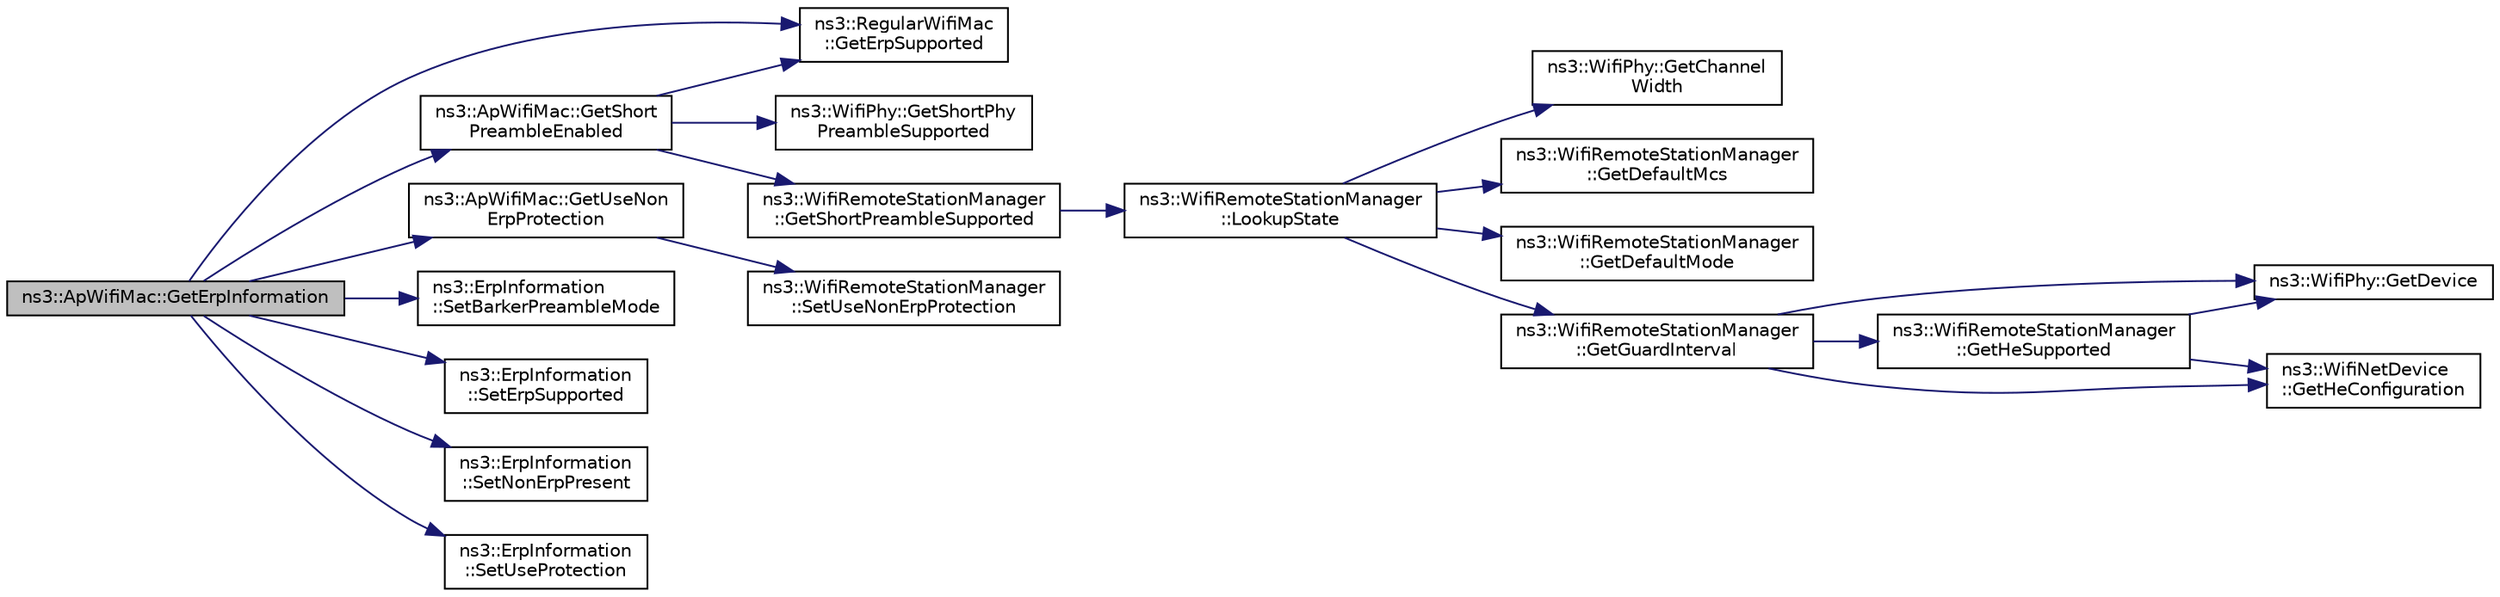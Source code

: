 digraph "ns3::ApWifiMac::GetErpInformation"
{
 // LATEX_PDF_SIZE
  edge [fontname="Helvetica",fontsize="10",labelfontname="Helvetica",labelfontsize="10"];
  node [fontname="Helvetica",fontsize="10",shape=record];
  rankdir="LR";
  Node1 [label="ns3::ApWifiMac::GetErpInformation",height=0.2,width=0.4,color="black", fillcolor="grey75", style="filled", fontcolor="black",tooltip="Return the ERP information of the current AP."];
  Node1 -> Node2 [color="midnightblue",fontsize="10",style="solid",fontname="Helvetica"];
  Node2 [label="ns3::RegularWifiMac\l::GetErpSupported",height=0.2,width=0.4,color="black", fillcolor="white", style="filled",URL="$classns3_1_1_regular_wifi_mac.html#a6ae4d610b553f1a4715e429efc334375",tooltip="Return whether the device supports ERP."];
  Node1 -> Node3 [color="midnightblue",fontsize="10",style="solid",fontname="Helvetica"];
  Node3 [label="ns3::ApWifiMac::GetShort\lPreambleEnabled",height=0.2,width=0.4,color="black", fillcolor="white", style="filled",URL="$classns3_1_1_ap_wifi_mac.html#aca9e80b07b0ef708aa9e06c3272b6efa",tooltip="Determine whether short preamble should be enabled or not in the BSS."];
  Node3 -> Node2 [color="midnightblue",fontsize="10",style="solid",fontname="Helvetica"];
  Node3 -> Node4 [color="midnightblue",fontsize="10",style="solid",fontname="Helvetica"];
  Node4 [label="ns3::WifiPhy::GetShortPhy\lPreambleSupported",height=0.2,width=0.4,color="black", fillcolor="white", style="filled",URL="$classns3_1_1_wifi_phy.html#a20ff23213910238c9b93d44f4e966b9d",tooltip="Return whether short PHY preamble is supported."];
  Node3 -> Node5 [color="midnightblue",fontsize="10",style="solid",fontname="Helvetica"];
  Node5 [label="ns3::WifiRemoteStationManager\l::GetShortPreambleSupported",height=0.2,width=0.4,color="black", fillcolor="white", style="filled",URL="$classns3_1_1_wifi_remote_station_manager.html#a424c8e53ce51d46a143eac39196d2038",tooltip="Return whether the station supports short PHY preamble or not."];
  Node5 -> Node6 [color="midnightblue",fontsize="10",style="solid",fontname="Helvetica"];
  Node6 [label="ns3::WifiRemoteStationManager\l::LookupState",height=0.2,width=0.4,color="black", fillcolor="white", style="filled",URL="$classns3_1_1_wifi_remote_station_manager.html#a6a5c20f231324799e383594b546ca733",tooltip="Return the state of the station associated with the given address."];
  Node6 -> Node7 [color="midnightblue",fontsize="10",style="solid",fontname="Helvetica"];
  Node7 [label="ns3::WifiPhy::GetChannel\lWidth",height=0.2,width=0.4,color="black", fillcolor="white", style="filled",URL="$classns3_1_1_wifi_phy.html#af55a96fc67e724abd99aeaeab826187f",tooltip=" "];
  Node6 -> Node8 [color="midnightblue",fontsize="10",style="solid",fontname="Helvetica"];
  Node8 [label="ns3::WifiRemoteStationManager\l::GetDefaultMcs",height=0.2,width=0.4,color="black", fillcolor="white", style="filled",URL="$classns3_1_1_wifi_remote_station_manager.html#a2422db307a1cd07b938ec2d4b8442668",tooltip="Return the default Modulation and Coding Scheme (MCS) index."];
  Node6 -> Node9 [color="midnightblue",fontsize="10",style="solid",fontname="Helvetica"];
  Node9 [label="ns3::WifiRemoteStationManager\l::GetDefaultMode",height=0.2,width=0.4,color="black", fillcolor="white", style="filled",URL="$classns3_1_1_wifi_remote_station_manager.html#a0f76976a6d7a8761b1ae1b9b74f18fbf",tooltip="Return the default transmission mode."];
  Node6 -> Node10 [color="midnightblue",fontsize="10",style="solid",fontname="Helvetica"];
  Node10 [label="ns3::WifiRemoteStationManager\l::GetGuardInterval",height=0.2,width=0.4,color="black", fillcolor="white", style="filled",URL="$classns3_1_1_wifi_remote_station_manager.html#af042a3c6cc1e936255e794c4aa21e68c",tooltip="Return the supported HE guard interval duration (in nanoseconds)."];
  Node10 -> Node11 [color="midnightblue",fontsize="10",style="solid",fontname="Helvetica"];
  Node11 [label="ns3::WifiPhy::GetDevice",height=0.2,width=0.4,color="black", fillcolor="white", style="filled",URL="$classns3_1_1_wifi_phy.html#adf2fa40dcba4e52e9bc67c6ffc819170",tooltip="Return the device this PHY is associated with."];
  Node10 -> Node12 [color="midnightblue",fontsize="10",style="solid",fontname="Helvetica"];
  Node12 [label="ns3::WifiNetDevice\l::GetHeConfiguration",height=0.2,width=0.4,color="black", fillcolor="white", style="filled",URL="$classns3_1_1_wifi_net_device.html#af4a86ccc320631308e9f1023baecdd6b",tooltip=" "];
  Node10 -> Node13 [color="midnightblue",fontsize="10",style="solid",fontname="Helvetica"];
  Node13 [label="ns3::WifiRemoteStationManager\l::GetHeSupported",height=0.2,width=0.4,color="black", fillcolor="white", style="filled",URL="$classns3_1_1_wifi_remote_station_manager.html#abf94bd5d22ad632148777a6c7e39bae0",tooltip="Return whether the device has HE capability support enabled."];
  Node13 -> Node11 [color="midnightblue",fontsize="10",style="solid",fontname="Helvetica"];
  Node13 -> Node12 [color="midnightblue",fontsize="10",style="solid",fontname="Helvetica"];
  Node1 -> Node14 [color="midnightblue",fontsize="10",style="solid",fontname="Helvetica"];
  Node14 [label="ns3::ApWifiMac::GetUseNon\lErpProtection",height=0.2,width=0.4,color="black", fillcolor="white", style="filled",URL="$classns3_1_1_ap_wifi_mac.html#a99262866c3bafd7f32e8c121f8f23883",tooltip="Return whether protection for non-ERP stations is used in the BSS."];
  Node14 -> Node15 [color="midnightblue",fontsize="10",style="solid",fontname="Helvetica"];
  Node15 [label="ns3::WifiRemoteStationManager\l::SetUseNonErpProtection",height=0.2,width=0.4,color="black", fillcolor="white", style="filled",URL="$classns3_1_1_wifi_remote_station_manager.html#a409e92951019a05af1266a30c14995d2",tooltip="Enable or disable protection for non-ERP stations."];
  Node1 -> Node16 [color="midnightblue",fontsize="10",style="solid",fontname="Helvetica"];
  Node16 [label="ns3::ErpInformation\l::SetBarkerPreambleMode",height=0.2,width=0.4,color="black", fillcolor="white", style="filled",URL="$classns3_1_1_erp_information.html#a22b4c83f0066163c6f5cb2cafe666c67",tooltip="Set the Barker_Preamble_Mode field in the ErpInformation information element."];
  Node1 -> Node17 [color="midnightblue",fontsize="10",style="solid",fontname="Helvetica"];
  Node17 [label="ns3::ErpInformation\l::SetErpSupported",height=0.2,width=0.4,color="black", fillcolor="white", style="filled",URL="$classns3_1_1_erp_information.html#a04843cef21d7bd5aecf98e6554a269da",tooltip="Set the ERP supported field."];
  Node1 -> Node18 [color="midnightblue",fontsize="10",style="solid",fontname="Helvetica"];
  Node18 [label="ns3::ErpInformation\l::SetNonErpPresent",height=0.2,width=0.4,color="black", fillcolor="white", style="filled",URL="$classns3_1_1_erp_information.html#adda675ac6983b04ff0e20df6fbb92165",tooltip="Set the Non_Erp_Present field in the ErpInformation information element."];
  Node1 -> Node19 [color="midnightblue",fontsize="10",style="solid",fontname="Helvetica"];
  Node19 [label="ns3::ErpInformation\l::SetUseProtection",height=0.2,width=0.4,color="black", fillcolor="white", style="filled",URL="$classns3_1_1_erp_information.html#a6faa85047d308a09bfaf5b637d8b626b",tooltip="Set the Use_Protection field in the ErpInformation information element."];
}
